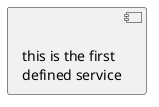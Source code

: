 @startuml
'!include baseline.puml

component service1 [

this is the first
defined service
]

@enduml

